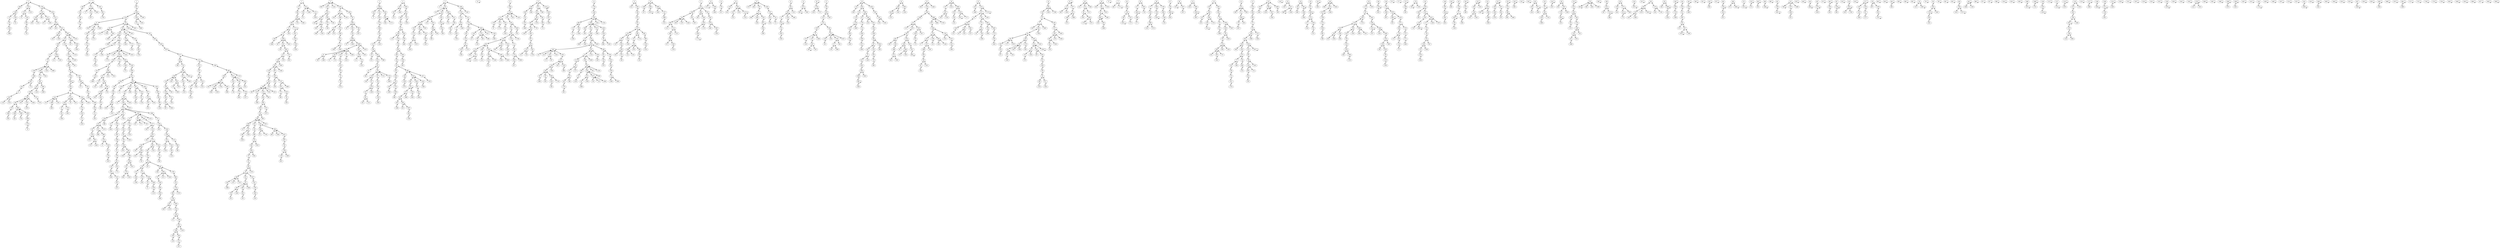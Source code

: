 digraph {
0 -> 889, 1229, 1736
1 -> 1, 480, 793, 1361
2 -> 607
3 -> 273, 422
4 -> 965, 1052, 1130, 1591
5 -> 1998
6 -> 483, 1628
7 -> 1012, 1242, 1244, 1491
8 -> 524
9 -> 13, 281, 1498
10 -> 10
11 -> 1956
12 -> 598, 621, 1210
13 -> 9
14 -> 1728
15 -> 912, 1461
16 -> 1489, 1680, 1994
17 -> 854
18 -> 1157, 1299
19 -> 759
20 -> 1352, 1831
21 -> 1425
22 -> 470, 685, 857, 1526
23 -> 405
24 -> 43, 536, 1849
25 -> 1674
26 -> 26, 1738
27 -> 558
28 -> 1863
29 -> 154, 649, 1818
30 -> 721, 1366
31 -> 725
32 -> 413, 880, 903
33 -> 414, 442, 1403
34 -> 489, 1308
35 -> 385, 1254, 1464
36 -> 167, 1013, 1860
37 -> 535
38 -> 605, 1297
39 -> 680, 1408, 1982
40 -> 169, 615, 952, 1547
41 -> 644, 991, 1319, 1509
42 -> 453, 1315
43 -> 24, 200, 805
44 -> 919, 1083
45 -> 500
46 -> 1532, 1550
47 -> 910, 1837
48 -> 1849
49 -> 542, 1945
50 -> 57, 660
51 -> 354, 934
52 -> 1212
53 -> 569
54 -> 706
55 -> 55, 114, 1077
56 -> 1453
57 -> 50, 1438
58 -> 616, 738
59 -> 1242
60 -> 312, 523, 648
61 -> 748, 1780, 1965
62 -> 1533, 1909
63 -> 562, 661, 1016
64 -> 280, 300, 677
65 -> 661, 698, 1881
66 -> 283, 440
67 -> 382, 421
68 -> 986, 1592, 1824
69 -> 541, 1363
70 -> 266, 1855
71 -> 371, 433, 1055, 1682
72 -> 793
73 -> 73
74 -> 1139
75 -> 770, 1190, 1409, 1433, 1886
76 -> 1135
77 -> 492, 1771
78 -> 575, 1107, 1596, 1670
79 -> 1374
80 -> 1168, 1519
81 -> 1258
82 -> 919, 1519, 1768
83 -> 1463
84 -> 684
85 -> 517, 1655
86 -> 1226
87 -> 1700
88 -> 523, 1292, 1939
89 -> 177, 1695, 1706
90 -> 400, 1683
91 -> 194
92 -> 106, 1546
93 -> 104
94 -> 501, 1686
95 -> 285, 1985
96 -> 402, 770
97 -> 196
98 -> 318, 1827
99 -> 220, 1272, 1766, 1802
100 -> 1105
101 -> 380, 957
102 -> 1305, 1483
103 -> 262, 481, 621
104 -> 93, 708, 1731
105 -> 282
106 -> 92, 901
107 -> 553, 742, 1833
108 -> 480, 1140
109 -> 1247
110 -> 1549
111 -> 1283
112 -> 1503, 1963
113 -> 819, 1601
114 -> 55, 593, 1020
115 -> 324
116 -> 378
117 -> 1534
118 -> 1740, 1836
119 -> 1223, 1283
120 -> 435, 1063
121 -> 404, 939
122 -> 294, 360, 1809
123 -> 1166
124 -> 1988
125 -> 163
126 -> 126
127 -> 255, 754
128 -> 634, 969
129 -> 563, 1732, 1926
130 -> 1196
131 -> 1019, 1429
132 -> 1287, 1417
133 -> 1453
134 -> 184, 786
135 -> 647
136 -> 260, 306
137 -> 1342
138 -> 292
139 -> 1265
140 -> 613
141 -> 1001, 1217
142 -> 142, 1901
143 -> 758, 822, 1533
144 -> 866, 930, 1197, 1443, 1665
145 -> 1672
146 -> 1937
147 -> 1409, 1697
148 -> 608, 954, 1624
149 -> 527, 652, 1938
150 -> 709
151 -> 447, 1305, 1314
152 -> 1741
153 -> 901, 1997
154 -> 29, 929
155 -> 1178, 1976
156 -> 560
157 -> 522
158 -> 541
159 -> 1212, 1878
160 -> 1078
161 -> 1128, 1913
162 -> 588, 734
163 -> 125, 1073, 1952
164 -> 1156
165 -> 1781
166 -> 1692
167 -> 36, 1637
168 -> 1043, 1085
169 -> 40, 334, 1257, 1313
170 -> 170
171 -> 171
172 -> 1391
173 -> 925
174 -> 1733
175 -> 175, 1466
176 -> 726, 1182
177 -> 89, 1100
178 -> 611, 1141
179 -> 1036, 1307
180 -> 1556
181 -> 1930
182 -> 775, 1284
183 -> 1907
184 -> 134, 1981
185 -> 255, 1278
186 -> 1891
187 -> 531, 1318
188 -> 790, 1623
189 -> 379, 1749, 1865
190 -> 1103, 1676
191 -> 534
192 -> 477
193 -> 193, 860
194 -> 91, 710, 1780
195 -> 290, 1383, 1510
196 -> 97, 1664
197 -> 1416
198 -> 287, 1760
199 -> 366
200 -> 43
201 -> 813, 1882
202 -> 246, 1175
203 -> 203, 1007
204 -> 204, 923
205 -> 924
206 -> 1162, 1818
207 -> 365, 487, 923
208 -> 1281, 1290
209 -> 1280
210 -> 210, 288, 1333
211 -> 211, 417, 754
212 -> 1698
213 -> 1626
214 -> 1256
215 -> 215, 1385, 1671
216 -> 811, 1025
217 -> 554, 1715
218 -> 1483
219 -> 1741
220 -> 99, 530, 1081, 1319, 1801
221 -> 804, 1144
222 -> 1288, 1702
223 -> 223, 1231
224 -> 649, 1179
225 -> 1271, 1776
226 -> 226, 1991
227 -> 496, 857, 1004, 1821
228 -> 371, 500
229 -> 1162
230 -> 693, 1081
231 -> 506, 973
232 -> 859, 969, 1922
233 -> 233
234 -> 875, 1006
235 -> 1035, 1998
236 -> 236
237 -> 289, 569, 1440
238 -> 1249, 1923
239 -> 1564, 1775, 1944
240 -> 1888
241 -> 951, 1874
242 -> 825
243 -> 384, 983, 1838
244 -> 715, 1501
245 -> 592, 671
246 -> 202, 391, 632, 656
247 -> 663
248 -> 253, 752
249 -> 1073, 1558
250 -> 290
251 -> 792, 1389
252 -> 797
253 -> 248, 771
254 -> 254, 1047
255 -> 127, 185, 369
256 -> 623
257 -> 1636, 1740
258 -> 317
259 -> 1775
260 -> 136, 561, 1290
261 -> 359, 1657
262 -> 103, 697, 1074
263 -> 1205
264 -> 1779, 1782
265 -> 1407
266 -> 70, 1215, 1306
267 -> 333, 790
268 -> 603
269 -> 269, 1497
270 -> 270, 1613
271 -> 1416, 1562, 1923
272 -> 579, 894
273 -> 3, 993
274 -> 333
275 -> 1188
276 -> 535, 645, 1166, 1269
277 -> 1369
278 -> 744, 1717
279 -> 349, 695, 985, 1096
280 -> 64, 1516
281 -> 9, 427, 768, 1468
282 -> 105, 867
283 -> 66, 1235, 1525, 1748
284 -> 530
285 -> 95, 800, 1191
286 -> 339, 611, 1581
287 -> 198, 1285, 1501
288 -> 210, 1059
289 -> 237, 1928
290 -> 195, 250, 1934
291 -> 337, 1902
292 -> 138, 1805, 1849
293 -> 906
294 -> 122, 1582
295 -> 602
296 -> 778
297 -> 471, 483
298 -> 298
299 -> 402, 729
300 -> 64, 1002
301 -> 856
302 -> 1084, 1538, 1739
303 -> 892, 1774
304 -> 1029, 1350
305 -> 521, 1628, 1902
306 -> 136, 469, 653, 835
307 -> 981
308 -> 1997
309 -> 1612
310 -> 1338, 1571
311 -> 1388
312 -> 60
313 -> 1557
314 -> 886, 1704
315 -> 672, 779
316 -> 1062, 1906
317 -> 258, 1290
318 -> 98, 318
319 -> 1974
320 -> 839
321 -> 395, 615, 909, 1046
322 -> 1077, 1390, 1989
323 -> 323, 773, 1571
324 -> 115, 493, 511, 650
325 -> 325
326 -> 1944, 1972
327 -> 1489
328 -> 412, 468
329 -> 1637
330 -> 556, 1176
331 -> 656
332 -> 564, 1688
333 -> 267, 274, 421, 1205, 1743
334 -> 169, 1896
335 -> 1176
336 -> 638, 1408, 1633
337 -> 291, 844, 1549
338 -> 515
339 -> 286
340 -> 340, 1959
341 -> 943
342 -> 417, 638, 1116, 1536
343 -> 1030
344 -> 584, 1751
345 -> 345, 1810
346 -> 346
347 -> 587
348 -> 515, 1187
349 -> 279, 349
350 -> 1749
351 -> 1030, 1097
352 -> 352
353 -> 353, 683
354 -> 51, 354, 735
355 -> 1362
356 -> 1593
357 -> 357
358 -> 441, 501, 899, 1672
359 -> 261
360 -> 122, 360, 1234, 1927
361 -> 736
362 -> 1169
363 -> 780
364 -> 444, 905, 1049, 1911
365 -> 207
366 -> 199, 1469
367 -> 1612
368 -> 675, 1800
369 -> 255
370 -> 370, 873, 962, 1238
371 -> 71, 228, 456
372 -> 1912
373 -> 1318
374 -> 1018, 1246
375 -> 898, 1303
376 -> 376, 573
377 -> 1080
378 -> 116, 1140
379 -> 189, 1984
380 -> 101
381 -> 472, 827, 1097
382 -> 67
383 -> 383, 582
384 -> 243, 432, 444, 569, 634
385 -> 35
386 -> 1496
387 -> 637, 737, 756, 1293
388 -> 1562
389 -> 633
390 -> 488
391 -> 246, 853, 1422
392 -> 1253, 1331
393 -> 921, 1567, 1777, 1970
394 -> 809
395 -> 321, 798, 1040
396 -> 746, 1332
397 -> 400, 953
398 -> 1958
399 -> 399
400 -> 90, 397, 808, 1485
401 -> 1395
402 -> 96, 299, 1388
403 -> 716
404 -> 121
405 -> 23, 934, 1221
406 -> 1007
407 -> 1391
408 -> 497, 1090, 1644
409 -> 1479
410 -> 793, 1977
411 -> 1026
412 -> 328, 581, 806
413 -> 32, 1354
414 -> 33, 1920
415 -> 799, 1207, 1880
416 -> 1862
417 -> 211, 342, 589, 1858
418 -> 556, 1437, 1490
419 -> 1393
420 -> 420
421 -> 67, 333, 1813
422 -> 3, 706, 1598, 1721
423 -> 1834
424 -> 854, 1442
425 -> 855, 1080
426 -> 1408, 1469
427 -> 281
428 -> 832, 1998
429 -> 553, 657, 834
430 -> 1466
431 -> 1357
432 -> 384
433 -> 71
434 -> 434, 489, 1137
435 -> 120
436 -> 972, 1461
437 -> 550
438 -> 486, 844
439 -> 978
440 -> 66, 705, 1850
441 -> 358, 589, 783, 804, 1129
442 -> 33, 497
443 -> 1806
444 -> 364, 384, 1698
445 -> 1208, 1294, 1452
446 -> 1143, 1452
447 -> 151, 1072
448 -> 448
449 -> 997, 1829
450 -> 1277
451 -> 1531, 1866
452 -> 1175, 1622, 1975
453 -> 42, 1486
454 -> 689
455 -> 1497
456 -> 371, 1577
457 -> 702
458 -> 461, 921, 1279
459 -> 1004
460 -> 485, 505, 1211, 1451
461 -> 458, 541, 916, 1844
462 -> 1281
463 -> 856, 1481
464 -> 602, 1476, 1553
465 -> 543, 1566
466 -> 847, 1593
467 -> 1270
468 -> 328, 829
469 -> 306, 667, 720, 1931
470 -> 22
471 -> 297
472 -> 381
473 -> 473
474 -> 599, 1146
475 -> 1570, 1894
476 -> 1145
477 -> 192, 1193, 1690
478 -> 1469, 1840
479 -> 1684
480 -> 1, 108
481 -> 103, 963
482 -> 1778
483 -> 6, 297, 1662
484 -> 1435
485 -> 460
486 -> 438
487 -> 207, 998, 1185
488 -> 390, 1231, 1668
489 -> 34, 434, 1341
490 -> 990, 1203
491 -> 936
492 -> 77
493 -> 324
494 -> 1984
495 -> 495, 1954
496 -> 227
497 -> 408, 442, 1551
498 -> 1704, 1788
499 -> 836
500 -> 45, 228, 1358, 1798
501 -> 94, 358, 1559
502 -> 951
503 -> 1036
504 -> 1303
505 -> 460
506 -> 231, 606, 1473
507 -> 1109
508 -> 1724
509 -> 1644
510 -> 848
511 -> 324, 1036
512 -> 523
513 -> 809, 1294
514 -> 785
515 -> 338, 348, 1027, 1193, 1226
516 -> 1988
517 -> 85, 1482
518 -> 518
519 -> 1625
520 -> 520
521 -> 305, 1033
522 -> 157, 1355, 1476, 1588
523 -> 60, 88, 512
524 -> 8, 1998
525 -> 990, 1275
526 -> 1310, 1552
527 -> 149, 979, 1805
528 -> 698
529 -> 631, 970
530 -> 220, 284, 1533, 1944
531 -> 187, 551, 1168, 1574
532 -> 1484
533 -> 892
534 -> 191, 879
535 -> 37, 276, 1527
536 -> 24, 1094
537 -> 747, 952
538 -> 1620, 1735
539 -> 858, 1467
540 -> 1263, 1572
541 -> 69, 158, 461
542 -> 49, 1384
543 -> 465, 639, 873
544 -> 1338
545 -> 1967
546 -> 806, 1239
547 -> 792, 1039, 1078
548 -> 548, 1891, 1941
549 -> 861
550 -> 437, 1209, 1967
551 -> 531, 888, 896
552 -> 798
553 -> 107, 429, 1330, 1951
554 -> 217
555 -> 744, 947, 1246
556 -> 330, 418, 1070, 1925
557 -> 1826, 1854
558 -> 27, 1629
559 -> 1042, 1150
560 -> 156, 1472, 1834
561 -> 260
562 -> 63
563 -> 129, 1309
564 -> 332
565 -> 1770, 1842
566 -> 621
567 -> 1160, 1178, 1642
568 -> 895
569 -> 53, 237, 384
570 -> 641
571 -> 571, 1261, 1924
572 -> 882
573 -> 376
574 -> 982
575 -> 78, 1255
576 -> 887, 1539
577 -> 603, 1122, 1679
578 -> 742
579 -> 272, 1444, 1747
580 -> 797, 1554, 1718
581 -> 412, 1926
582 -> 383
583 -> 1611
584 -> 344, 1620
585 -> 1692
586 -> 1383
587 -> 347, 1351
588 -> 162, 1220
589 -> 417, 441
590 -> 1919
591 -> 884, 992
592 -> 245, 814
593 -> 114
594 -> 1843
595 -> 1809
596 -> 837
597 -> 1563, 1575
598 -> 12, 605, 984
599 -> 474, 1218
600 -> 732, 1237, 1714
601 -> 1913
602 -> 295, 464, 1061
603 -> 268, 577, 720
604 -> 604
605 -> 38, 598
606 -> 506, 686, 1813
607 -> 2, 1948
608 -> 148
609 -> 1571
610 -> 772, 901
611 -> 178, 286, 880
612 -> 1814
613 -> 140, 883, 1198, 1764, 1942
614 -> 1352
615 -> 40, 321
616 -> 58, 1413
617 -> 624, 1008, 1591, 1791
618 -> 1625
619 -> 871, 1567
620 -> 1954
621 -> 12, 103, 566
622 -> 1895
623 -> 256, 1767
624 -> 617
625 -> 663
626 -> 626
627 -> 1650
628 -> 884
629 -> 1104, 1421
630 -> 630, 864
631 -> 529, 646
632 -> 246
633 -> 389, 1847
634 -> 128, 384
635 -> 1553, 1817
636 -> 636
637 -> 387
638 -> 336, 342, 646, 1453
639 -> 543, 815, 1087
640 -> 1422, 1597
641 -> 570, 805, 993, 1961
642 -> 1371
643 -> 959, 1044, 1444
644 -> 41
645 -> 276, 1022, 1184
646 -> 631, 638, 1790
647 -> 135, 1286
648 -> 60
649 -> 29, 224, 1636
650 -> 324
651 -> 863, 1321
652 -> 149, 687, 1128, 1346
653 -> 306
654 -> 1409
655 -> 1142, 1733
656 -> 246, 331, 768, 1815
657 -> 429
658 -> 1511, 1569
659 -> 1744
660 -> 50, 796, 1524
661 -> 63, 65, 810
662 -> 995, 1661
663 -> 247, 625, 1001
664 -> 664
665 -> 1305
666 -> 666, 1817
667 -> 469, 1003, 1550
668 -> 1540, 1958
669 -> 831, 883, 1349, 1719
670 -> 1531
671 -> 245, 671, 1693
672 -> 315, 1088
673 -> 942, 1381, 1660
674 -> 880
675 -> 368
676 -> 1269, 1699
677 -> 64, 1654
678 -> 784
679 -> 1760
680 -> 39
681 -> 681
682 -> 728, 749, 1995
683 -> 353
684 -> 84, 1150
685 -> 22
686 -> 606
687 -> 652, 1687
688 -> 1878
689 -> 454, 689
690 -> 924, 1183
691 -> 1410, 1413
692 -> 1702
693 -> 230, 1658
694 -> 820, 1282, 1873
695 -> 279
696 -> 1168
697 -> 262, 766, 776
698 -> 65, 528, 698, 940
699 -> 1778
700 -> 743, 1459, 1825
701 -> 1475
702 -> 457, 792, 861, 1467
703 -> 1581
704 -> 1969
705 -> 440, 1145
706 -> 54, 422
707 -> 1015, 1780
708 -> 104, 1266
709 -> 150, 1778
710 -> 194
711 -> 751
712 -> 963
713 -> 1525, 1762
714 -> 1713
715 -> 244, 1293, 1421
716 -> 403, 1572
717 -> 1142
718 -> 1204
719 -> 1672
720 -> 469, 603
721 -> 30, 1268, 1400
722 -> 1183
723 -> 1012
724 -> 1029, 1289, 1368
725 -> 31, 1039
726 -> 176, 726
727 -> 856
728 -> 682, 1000
729 -> 299, 1216, 1967
730 -> 850, 900
731 -> 1540, 1884
732 -> 600, 784
733 -> 1655
734 -> 162
735 -> 354, 1955
736 -> 361, 1084, 1822
737 -> 387
738 -> 58, 1573
739 -> 1119, 1216, 1822
740 -> 829, 1219
741 -> 1164
742 -> 107, 578
743 -> 700, 1744
744 -> 278, 555
745 -> 835, 1903
746 -> 396
747 -> 537, 1843
748 -> 61
749 -> 682, 1217, 1731
750 -> 874, 1110, 1724
751 -> 711, 1767
752 -> 248, 1011
753 -> 1327, 1885
754 -> 127, 211, 1117
755 -> 755
756 -> 387
757 -> 1098, 1169
758 -> 143, 1689
759 -> 19, 1517
760 -> 831, 1915
761 -> 761, 1195
762 -> 1634
763 -> 763
764 -> 848, 1375
765 -> 765, 1136
766 -> 697, 1295, 1887
767 -> 1906
768 -> 281, 656, 1031
769 -> 1457, 1863
770 -> 75, 96
771 -> 253, 846, 1375
772 -> 610
773 -> 323
774 -> 1067
775 -> 182, 1494
776 -> 697
777 -> 1136
778 -> 296, 1057
779 -> 315, 1631, 1796
780 -> 363, 780, 1814
781 -> 928, 1423
782 -> 1850
783 -> 441
784 -> 678, 732, 999, 1988
785 -> 514, 1248
786 -> 134, 786, 1009
787 -> 1348, 1863
788 -> 891, 1183, 1455
789 -> 1310, 1420, 1510
790 -> 188, 267
791 -> 1276
792 -> 251, 547, 702
793 -> 1, 72, 410, 1092
794 -> 880
795 -> 1799, 1807
796 -> 660, 1548
797 -> 252, 580, 797
798 -> 395, 552
799 -> 415, 799
800 -> 285, 1889
801 -> 801
802 -> 802
803 -> 1188, 1326, 1935
804 -> 221, 441
805 -> 43, 641, 1772
806 -> 412, 546, 918, 1617
807 -> 876, 1887
808 -> 400, 1435, 1716
809 -> 394, 513
810 -> 661
811 -> 216, 1259
812 -> 1883
813 -> 201, 1692
814 -> 592
815 -> 639
816 -> 1041, 1734
817 -> 1134, 1432
818 -> 1575
819 -> 113, 1063
820 -> 694
821 -> 1242
822 -> 143, 892
823 -> 1393, 1492
824 -> 946
825 -> 242, 999
826 -> 1594
827 -> 381, 1079, 1580
828 -> 1941
829 -> 468, 740, 1905
830 -> 977, 1260, 1861
831 -> 669, 760, 946, 1332
832 -> 428, 832, 944, 1172
833 -> 837, 1008, 1470
834 -> 429, 915
835 -> 306, 745, 976
836 -> 499, 967
837 -> 596, 833, 974
838 -> 1335
839 -> 320, 839, 1703
840 -> 1053, 1398, 1760
841 -> 1193
842 -> 842, 1066, 1108
843 -> 1414, 1697, 1894
844 -> 337, 438
845 -> 1506
846 -> 771
847 -> 466, 907, 1432
848 -> 510, 764
849 -> 1063, 1195, 1701
850 -> 730, 1551
851 -> 1112, 1331, 1479
852 -> 1652
853 -> 391
854 -> 17, 424, 906, 1665
855 -> 425, 1082
856 -> 301, 463, 727, 1744
857 -> 22, 227
858 -> 539, 1252, 1472
859 -> 232, 1843
860 -> 193
861 -> 549, 702, 1709, 1884
862 -> 1149
863 -> 651, 955
864 -> 630
865 -> 1138
866 -> 144, 1111, 1114
867 -> 282, 1487, 1835
868 -> 1699
869 -> 869
870 -> 1487
871 -> 619
872 -> 872
873 -> 370, 543, 1968
874 -> 750, 874
875 -> 234, 1202, 1473
876 -> 807, 933, 1741
877 -> 1205, 1874
878 -> 1831
879 -> 534, 1860
880 -> 32, 611, 674, 794
881 -> 1361, 1750
882 -> 572, 1495
883 -> 613, 669
884 -> 591, 628, 1815
885 -> 996, 1237
886 -> 314, 1709
887 -> 576
888 -> 551
889 -> 0, 1494
890 -> 1100, 1966
891 -> 788, 1312
892 -> 303, 533, 822, 1334, 1812, 1935
893 -> 1723
894 -> 272, 1992
895 -> 568, 1038
896 -> 551, 1425
897 -> 1783
898 -> 375
899 -> 358
900 -> 730
901 -> 106, 153, 610
902 -> 1203
903 -> 32, 1935
904 -> 1109
905 -> 364
906 -> 293, 854, 1565
907 -> 847, 1139, 1180, 1431, 1563, 1878
908 -> 1908
909 -> 321, 943
910 -> 47, 1067
911 -> 1468, 1495
912 -> 15
913 -> 1692
914 -> 922, 1445
915 -> 834, 1002
916 -> 461
917 -> 1177, 1924
918 -> 806, 962, 1058, 1419
919 -> 44, 82, 1933
920 -> 1147, 1539
921 -> 393, 458, 1055, 1951
922 -> 914, 1271
923 -> 204, 207, 1201
924 -> 205, 690
925 -> 173, 1816
926 -> 1279
927 -> 927
928 -> 781
929 -> 154
930 -> 144
931 -> 972, 1237
932 -> 1317
933 -> 876, 1756
934 -> 51, 405, 1105, 1960
935 -> 935, 1674
936 -> 491, 1201, 1247
937 -> 956, 1576, 1788
938 -> 1377, 1733
939 -> 121, 1638
940 -> 698, 1808
941 -> 1665, 1957
942 -> 673
943 -> 341, 909
944 -> 832
945 -> 1087, 1340
946 -> 824, 831
947 -> 555
948 -> 959
949 -> 1068
950 -> 1664
951 -> 241, 502, 1151
952 -> 40, 537, 1376
953 -> 397
954 -> 148, 1075, 1364
955 -> 863, 1235, 1618, 1724
956 -> 937
957 -> 101, 1323
958 -> 1794, 1972
959 -> 643, 948, 1023
960 -> 960, 1417
961 -> 1278
962 -> 370, 918
963 -> 481, 712
964 -> 1198
965 -> 4
966 -> 966
967 -> 836, 967, 1821
968 -> 1513
969 -> 128, 232
970 -> 529
971 -> 1471
972 -> 436, 931
973 -> 231
974 -> 837
975 -> 1390
976 -> 835
977 -> 830
978 -> 439, 1687
979 -> 527
980 -> 980, 1609, 1940
981 -> 307, 1671
982 -> 574, 1318, 1643
983 -> 243
984 -> 598
985 -> 279
986 -> 68
987 -> 1060
988 -> 1942
989 -> 1478
990 -> 490, 525, 1838
991 -> 41, 1263, 1302
992 -> 591
993 -> 273, 641
994 -> 1026, 1240, 1618
995 -> 662, 1545
996 -> 885, 1528
997 -> 449, 1058
998 -> 487
999 -> 784, 825
1000 -> 728
1001 -> 141, 663, 1626, 1681
1002 -> 300, 915
1003 -> 667
1004 -> 227, 459
1005 -> 1780
1006 -> 234, 1578
1007 -> 203, 406
1008 -> 617, 833
1009 -> 786, 1064
1010 -> 1010, 1031, 1919
1011 -> 752, 1754
1012 -> 7, 723, 1068, 1181
1013 -> 36
1014 -> 1594
1015 -> 707
1016 -> 63
1017 -> 1511
1018 -> 374, 1034
1019 -> 131, 1155
1020 -> 114
1021 -> 1288
1022 -> 645
1023 -> 959, 1375
1024 -> 1024
1025 -> 216
1026 -> 411, 994
1027 -> 515
1028 -> 1417
1029 -> 304, 724
1030 -> 343, 351
1031 -> 768, 1010
1032 -> 1032
1033 -> 521
1034 -> 1018
1035 -> 235, 1578
1036 -> 179, 503, 511, 1036
1037 -> 1037, 1044
1038 -> 895, 1125
1039 -> 547, 725, 1599
1040 -> 395
1041 -> 816
1042 -> 559, 1042
1043 -> 168, 1873
1044 -> 643, 1037, 1312
1045 -> 1232
1046 -> 321
1047 -> 254
1048 -> 1747
1049 -> 364
1050 -> 1050, 1947, 1963
1051 -> 1156
1052 -> 4, 1201
1053 -> 840
1054 -> 1133, 1342, 1537, 1708, 1778
1055 -> 71, 921, 1786
1056 -> 1672
1057 -> 778, 1423, 1787
1058 -> 918, 997
1059 -> 288, 1337, 1401
1060 -> 987, 1781
1061 -> 602, 1660
1062 -> 316, 1863
1063 -> 120, 819, 849
1064 -> 1009
1065 -> 1065
1066 -> 842
1067 -> 774, 910, 1089
1068 -> 949, 1012
1069 -> 1900
1070 -> 556
1071 -> 1884
1072 -> 447, 1122
1073 -> 163, 249, 1073, 1237
1074 -> 262
1075 -> 954, 1075, 1789
1076 -> 1076, 1680
1077 -> 55, 322
1078 -> 160, 547
1079 -> 827, 1079
1080 -> 377, 425, 1739
1081 -> 220, 230
1082 -> 855, 1638
1083 -> 44
1084 -> 302, 736
1085 -> 168, 1431
1086 -> 1973
1087 -> 639, 945
1088 -> 672
1089 -> 1067, 1190
1090 -> 408, 1492
1091 -> 1674
1092 -> 793
1093 -> 1802
1094 -> 536
1095 -> 1095, 1204
1096 -> 279
1097 -> 351, 381
1098 -> 757, 1519
1099 -> 1099, 1752
1100 -> 177, 890
1101 -> 1145
1102 -> 1280
1103 -> 190, 1200
1104 -> 629
1105 -> 100, 934
1106 -> 1426
1107 -> 78, 1497
1108 -> 842
1109 -> 507, 904, 1109
1110 -> 750
1111 -> 866
1112 -> 851
1113 -> 1113
1114 -> 866, 1131, 1861
1115 -> 1187, 1629
1116 -> 342
1117 -> 754
1118 -> 1637
1119 -> 739
1120 -> 1837
1121 -> 1133, 1758
1122 -> 577, 1072, 1349
1123 -> 1359
1124 -> 1174
1125 -> 1038, 1789
1126 -> 1260
1127 -> 1213
1128 -> 161, 652
1129 -> 441
1130 -> 4
1131 -> 1114
1132 -> 1132, 1979
1133 -> 1054, 1121, 1253
1134 -> 817
1135 -> 76, 1606
1136 -> 765, 777, 1860
1137 -> 434
1138 -> 865, 1280, 1471, 1736
1139 -> 74, 907
1140 -> 108, 378
1141 -> 178
1142 -> 655, 717
1143 -> 446
1144 -> 221
1145 -> 476, 705, 1101, 1271, 1956
1146 -> 474, 1179, 1936
1147 -> 920, 1147
1148 -> 1148, 1795
1149 -> 862, 1799
1150 -> 559, 684, 1797
1151 -> 951
1152 -> 1229
1153 -> 1515, 1530
1154 -> 1154
1155 -> 1019, 1300
1156 -> 164, 1051, 1156
1157 -> 18, 1157
1158 -> 1208
1159 -> 1651
1160 -> 567, 1510, 1710
1161 -> 1161, 1427, 1590
1162 -> 206, 229, 1561
1163 -> 1388
1164 -> 741, 1494
1165 -> 1217
1166 -> 123, 276
1167 -> 1262, 1547
1168 -> 80, 531, 696
1169 -> 362, 757, 1504
1170 -> 1854
1171 -> 1171, 1898
1172 -> 832
1173 -> 1173, 1315
1174 -> 1124, 1174, 1831
1175 -> 202, 452
1176 -> 330, 335, 1761
1177 -> 917
1178 -> 155, 567
1179 -> 224, 1146
1180 -> 907, 1661
1181 -> 1012
1182 -> 176
1183 -> 690, 722, 788
1184 -> 645
1185 -> 487
1186 -> 1659
1187 -> 348, 1115, 1670
1188 -> 275, 803
1189 -> 1689
1190 -> 75, 1089
1191 -> 285
1192 -> 1744
1193 -> 477, 515, 841
1194 -> 1308
1195 -> 761, 849
1196 -> 130, 1993
1197 -> 144
1198 -> 613, 964, 1329
1199 -> 1389
1200 -> 1103
1201 -> 923, 936, 1052
1202 -> 875
1203 -> 490, 902, 1692
1204 -> 718, 1095, 1245
1205 -> 263, 333, 877
1206 -> 1311
1207 -> 415, 1883
1208 -> 445, 1158
1209 -> 550, 1640
1210 -> 12, 1210, 1428
1211 -> 460, 1529
1212 -> 52, 159, 1493, 1819
1213 -> 1127, 1213
1214 -> 1214, 1436
1215 -> 266, 1758
1216 -> 729, 739
1217 -> 141, 749, 1165, 1315
1218 -> 599, 1595
1219 -> 740, 1549
1220 -> 588, 1374
1221 -> 405
1222 -> 1966
1223 -> 119
1224 -> 1528
1225 -> 1314
1226 -> 86, 515
1227 -> 1681
1228 -> 1228
1229 -> 0, 1152, 1374
1230 -> 1453
1231 -> 223, 488
1232 -> 1045, 1261
1233 -> 1759
1234 -> 360
1235 -> 283, 955, 1241, 1783
1236 -> 1356
1237 -> 600, 885, 931, 1073
1238 -> 370, 1602
1239 -> 546, 1373
1240 -> 994
1241 -> 1235, 1392
1242 -> 7, 59, 821, 1945
1243 -> 1296
1244 -> 7, 1300, 1434
1245 -> 1204, 1347
1246 -> 374, 555, 1508
1247 -> 109, 936
1248 -> 785, 1715
1249 -> 238
1250 -> 1600, 1623
1251 -> 1251
1252 -> 858
1253 -> 392, 1133
1254 -> 35, 1394
1255 -> 575
1256 -> 214, 1607, 1685
1257 -> 169
1258 -> 81, 1264, 1320
1259 -> 811, 1425
1260 -> 830, 1126
1261 -> 571, 1232
1262 -> 1167, 1862
1263 -> 540, 991
1264 -> 1258, 1651
1265 -> 139, 1569
1266 -> 708
1267 -> 1267
1268 -> 721
1269 -> 276, 676, 1759
1270 -> 467, 1270, 1916
1271 -> 225, 922, 1145, 1700
1272 -> 99
1273 -> 1302
1274 -> 1966
1275 -> 525
1276 -> 791, 1834
1277 -> 450, 1474, 1645
1278 -> 185, 961
1279 -> 458, 926
1280 -> 209, 1102, 1138
1281 -> 208, 462, 1943
1282 -> 694, 1522
1283 -> 111, 119, 1407
1284 -> 182, 1996
1285 -> 287
1286 -> 647, 1286, 1715
1287 -> 132
1288 -> 222, 1021, 1398
1289 -> 724
1290 -> 208, 260, 317
1291 -> 1498
1292 -> 88
1293 -> 387, 715, 1322, 1519, 1645
1294 -> 445, 513, 1504
1295 -> 766
1296 -> 1243, 1379, 1964
1297 -> 38, 1669
1298 -> 1906
1299 -> 18, 1804
1300 -> 1155, 1244
1301 -> 1371, 1453
1302 -> 991, 1273
1303 -> 375, 504, 1948
1304 -> 1667, 1933
1305 -> 102, 151, 665
1306 -> 266
1307 -> 179
1308 -> 34, 1194
1309 -> 563
1310 -> 526, 789
1311 -> 1206, 1311, 1769
1312 -> 891, 1044
1313 -> 169
1314 -> 151, 1225
1315 -> 42, 1173, 1217
1316 -> 1316
1317 -> 932, 1805
1318 -> 187, 373, 982
1319 -> 41, 220, 1948
1320 -> 1258, 1859
1321 -> 651
1322 -> 1293
1323 -> 957, 1472
1324 -> 1324
1325 -> 1325
1326 -> 803, 1846
1327 -> 753
1328 -> 1879
1329 -> 1198
1330 -> 553, 1330
1331 -> 392, 851
1332 -> 396, 831
1333 -> 210
1334 -> 892
1335 -> 838, 1552, 1568
1336 -> 1336
1337 -> 1059
1338 -> 310, 544
1339 -> 1897
1340 -> 945
1341 -> 489
1342 -> 137, 1054
1343 -> 1343
1344 -> 1946
1345 -> 1345
1346 -> 652
1347 -> 1245, 1914, 1930
1348 -> 787, 1591
1349 -> 669, 1122
1350 -> 304, 1790
1351 -> 587, 1997
1352 -> 20, 614
1353 -> 1738
1354 -> 413, 1608
1355 -> 522, 1816, 1917
1356 -> 1236, 1450
1357 -> 431, 1575
1358 -> 500
1359 -> 1123, 1599
1360 -> 1370, 1385
1361 -> 1, 881
1362 -> 355, 1611, 1952
1363 -> 69
1364 -> 954
1365 -> 1948
1366 -> 30, 1470
1367 -> 1527
1368 -> 724
1369 -> 277, 1482
1370 -> 1360
1371 -> 642, 1301, 1478, 1485
1372 -> 1372, 1594
1373 -> 1239
1374 -> 79, 1220, 1229
1375 -> 764, 771, 1023
1376 -> 952
1377 -> 938, 1520, 1730
1378 -> 1378, 1411, 1823
1379 -> 1296, 1832
1380 -> 1380
1381 -> 673
1382 -> 1382
1383 -> 195, 586
1384 -> 542
1385 -> 215, 1360
1386 -> 1386
1387 -> 1536
1388 -> 311, 402, 1163
1389 -> 251, 1199
1390 -> 322, 975
1391 -> 172, 407, 1453
1392 -> 1241, 1587
1393 -> 419, 823, 1636
1394 -> 1254, 1588, 1699
1395 -> 401, 1621
1396 -> 1396, 1870
1397 -> 1629
1398 -> 840, 1288
1399 -> 1399, 1932
1400 -> 721
1401 -> 1059
1402 -> 1402
1403 -> 33
1404 -> 1449, 1632, 1832
1405 -> 1634
1406 -> 1726
1407 -> 265, 1283, 1999
1408 -> 39, 336, 426
1409 -> 75, 147, 654
1410 -> 691, 1780
1411 -> 1378
1412 -> 1447, 1759
1413 -> 616, 691
1414 -> 843
1415 -> 1415
1416 -> 197, 271
1417 -> 132, 960, 1028
1418 -> 1418, 1426
1419 -> 918, 1560
1420 -> 789
1421 -> 629, 715
1422 -> 391, 640
1423 -> 781, 1057
1424 -> 1614
1425 -> 21, 896, 1259
1426 -> 1106, 1418
1427 -> 1161
1428 -> 1210, 1677
1429 -> 131
1430 -> 1822
1431 -> 907, 1085, 1846
1432 -> 817, 847
1433 -> 75
1434 -> 1244
1435 -> 484, 808
1436 -> 1214
1437 -> 418
1438 -> 57
1439 -> 1469, 1824
1440 -> 237
1441 -> 1722
1442 -> 424, 1678
1443 -> 144
1444 -> 579, 643, 1869
1445 -> 914
1446 -> 1524, 1728
1447 -> 1412, 1962
1448 -> 1485
1449 -> 1404
1450 -> 1356, 1647
1451 -> 460, 1907, 1967
1452 -> 445, 446
1453 -> 56, 133, 638, 1230, 1301, 1391
1454 -> 1994
1455 -> 788
1456 -> 1914
1457 -> 769
1458 -> 1458
1459 -> 700, 1796
1460 -> 1799
1461 -> 15, 436
1462 -> 1678
1463 -> 83, 1553, 1684
1464 -> 35
1465 -> 1471
1466 -> 175, 430
1467 -> 539, 702
1468 -> 281, 911, 1475
1469 -> 366, 426, 478, 1439, 1524
1470 -> 833, 1366
1471 -> 971, 1138, 1465
1472 -> 560, 858, 1323, 1937
1473 -> 506, 875
1474 -> 1277, 1937
1475 -> 701, 1468
1476 -> 464, 522
1477 -> 1785
1478 -> 989, 1371
1479 -> 409, 851
1480 -> 1677
1481 -> 463
1482 -> 517, 1369, 1482
1483 -> 102, 218
1484 -> 532, 1531, 1735
1485 -> 400, 1371, 1448
1486 -> 453
1487 -> 867, 870, 1577, 1584
1488 -> 1488
1489 -> 16, 327
1490 -> 418
1491 -> 7, 1589
1492 -> 823, 1090
1493 -> 1212, 1519, 1675
1494 -> 775, 889, 1164
1495 -> 882, 911
1496 -> 386, 1496
1497 -> 269, 455, 1107
1498 -> 9, 1291, 1758
1499 -> 1685, 1893
1500 -> 1657
1501 -> 244, 287
1502 -> 1951
1503 -> 112
1504 -> 1169, 1294
1505 -> 1987
1506 -> 845, 1905
1507 -> 1507
1508 -> 1246
1509 -> 41
1510 -> 195, 789, 1160, 1980
1511 -> 658, 1017
1512 -> 1990
1513 -> 968, 1513, 1612
1514 -> 1514
1515 -> 1153, 1632
1516 -> 280
1517 -> 759
1518 -> 1837
1519 -> 80, 82, 1098, 1293, 1493
1520 -> 1377, 1978
1521 -> 1521
1522 -> 1282
1523 -> 1749, 1876
1524 -> 660, 1446, 1469, 1535, 1729
1525 -> 283, 713
1526 -> 22, 1767
1527 -> 535, 1367, 1889
1528 -> 996, 1224
1529 -> 1211, 1736
1530 -> 1153
1531 -> 451, 670, 1484
1532 -> 46
1533 -> 62, 143, 530
1534 -> 117, 1992
1535 -> 1524
1536 -> 342, 1387
1537 -> 1054
1538 -> 302, 1589
1539 -> 576, 920
1540 -> 668, 731
1541 -> 1639
1542 -> 1542
1543 -> 1702
1544 -> 1927
1545 -> 995
1546 -> 92, 1890
1547 -> 40, 1167
1548 -> 796
1549 -> 110, 337, 1219
1550 -> 46, 667
1551 -> 497, 850
1552 -> 526, 1335
1553 -> 464, 635, 1463
1554 -> 580, 1696
1555 -> 1556, 1648, 1867
1556 -> 180, 1555, 1676
1557 -> 313, 1831
1558 -> 249
1559 -> 501
1560 -> 1419
1561 -> 1162
1562 -> 271, 388
1563 -> 597, 907
1564 -> 239
1565 -> 906, 1854
1566 -> 465
1567 -> 393, 619
1568 -> 1335, 1745
1569 -> 658, 1265, 1651
1570 -> 475
1571 -> 310, 323, 609
1572 -> 540, 716
1573 -> 738
1574 -> 531
1575 -> 597, 818, 1357
1576 -> 937
1577 -> 456, 1487, 1630
1578 -> 1006, 1035
1579 -> 1704
1580 -> 827
1581 -> 286, 703, 1888
1582 -> 294
1583 -> 1907
1584 -> 1487
1585 -> 1955
1586 -> 1586, 1641
1587 -> 1392
1588 -> 522, 1394
1589 -> 1491, 1538, 1589
1590 -> 1161, 1642, 1946
1591 -> 4, 617, 1348
1592 -> 68
1593 -> 356, 466
1594 -> 826, 1014, 1372
1595 -> 1218
1596 -> 78
1597 -> 640
1598 -> 422
1599 -> 1039, 1359
1600 -> 1250
1601 -> 113, 1631
1602 -> 1238
1603 -> 1603
1604 -> 1604
1605 -> 1980
1606 -> 1135, 1828
1607 -> 1256, 1607
1608 -> 1354
1609 -> 980, 1864
1610 -> 1610
1611 -> 583, 1362
1612 -> 309, 367, 1513
1613 -> 270, 1620
1614 -> 1424, 1688
1615 -> 1615
1616 -> 1884
1617 -> 806, 1763
1618 -> 955, 994, 1897
1619 -> 1622
1620 -> 538, 584, 1613
1621 -> 1395, 1621
1622 -> 452, 1619
1623 -> 188, 1250
1624 -> 148
1625 -> 519, 618, 1625, 1765
1626 -> 213, 1001
1627 -> 1929
1628 -> 6, 305
1629 -> 558, 1115, 1397
1630 -> 1577
1631 -> 779, 1601
1632 -> 1404, 1515
1633 -> 336
1634 -> 762, 1405, 1734
1635 -> 1635
1636 -> 257, 649, 1393
1637 -> 167, 329, 1118
1638 -> 939, 1082
1639 -> 1541, 1639
1640 -> 1209
1641 -> 1586
1642 -> 567, 1590
1643 -> 982
1644 -> 408, 509
1645 -> 1277, 1293
1646 -> 1836, 1875
1647 -> 1450, 1772
1648 -> 1555, 1946
1649 -> 1743
1650 -> 627, 1720
1651 -> 1159, 1264, 1569
1652 -> 852, 1930
1653 -> 1653
1654 -> 677
1655 -> 85, 733
1656 -> 1875
1657 -> 261, 1500, 1703
1658 -> 693, 1679
1659 -> 1186, 1659
1660 -> 673, 1061
1661 -> 662, 1180
1662 -> 483
1663 -> 1663, 1904
1664 -> 196, 950, 1664
1665 -> 144, 854, 941
1666 -> 1666
1667 -> 1304, 1890
1668 -> 488
1669 -> 1297
1670 -> 78, 1187
1671 -> 215, 981
1672 -> 145, 358, 719, 1056
1673 -> 1673
1674 -> 25, 935, 1091
1675 -> 1493
1676 -> 190, 1556
1677 -> 1428, 1480
1678 -> 1442, 1462, 1987
1679 -> 577, 1658
1680 -> 16, 1076
1681 -> 1001, 1227
1682 -> 71
1683 -> 90
1684 -> 479, 1463, 1852
1685 -> 1256, 1499
1686 -> 94
1687 -> 687, 978, 1787
1688 -> 332, 1614, 1688
1689 -> 758, 1189, 1779
1690 -> 477
1691 -> 1691, 1986
1692 -> 166, 585, 813, 913, 1203, 1913
1693 -> 671
1694 -> 1711
1695 -> 89, 1795
1696 -> 1554
1697 -> 147, 843, 1900
1698 -> 212, 444, 1793
1699 -> 676, 868, 1394, 1705
1700 -> 87, 1271
1701 -> 849
1702 -> 222, 692, 1543
1703 -> 839, 1657
1704 -> 314, 498, 1579
1705 -> 1699
1706 -> 89, 1993
1707 -> 1990, 1994
1708 -> 1054, 1892
1709 -> 861, 886
1710 -> 1160
1711 -> 1694, 1737
1712 -> 1712
1713 -> 714, 1935
1714 -> 600
1715 -> 217, 1248, 1286
1716 -> 808
1717 -> 278, 1914
1718 -> 580
1719 -> 669
1720 -> 1650, 1762, 1856
1721 -> 422, 1918
1722 -> 1441, 1722
1723 -> 893, 1915
1724 -> 508, 750, 955
1725 -> 1725
1726 -> 1406, 1959
1727 -> 1797
1728 -> 14, 1446
1729 -> 1524
1730 -> 1377, 1737
1731 -> 104, 749
1732 -> 129, 1908
1733 -> 174, 655, 938
1734 -> 816, 1634, 1734
1735 -> 538, 1484
1736 -> 0, 1138, 1529
1737 -> 1711, 1730
1738 -> 26, 1353, 1757
1739 -> 302, 1080
1740 -> 118, 257
1741 -> 152, 219, 876
1742 -> 1841, 1945
1743 -> 333, 1649
1744 -> 659, 743, 856, 1192
1745 -> 1568
1746 -> 1746
1747 -> 579, 1048
1748 -> 283
1749 -> 189, 350, 1523, 1848, 1894
1750 -> 881
1751 -> 344
1752 -> 1099
1753 -> 1753
1754 -> 1011
1755 -> 1755, 1939
1756 -> 933
1757 -> 1738
1758 -> 1121, 1215, 1498
1759 -> 1233, 1269, 1412
1760 -> 198, 679, 840
1761 -> 1176
1762 -> 713, 1720
1763 -> 1617
1764 -> 613
1765 -> 1625
1766 -> 99
1767 -> 623, 751, 1526
1768 -> 82
1769 -> 1311, 1921
1770 -> 565, 1995
1771 -> 77, 1771
1772 -> 805, 1647, 1772
1773 -> 1773, 1826
1774 -> 303
1775 -> 239, 259
1776 -> 225
1777 -> 393
1778 -> 482, 699, 709, 1054
1779 -> 264, 1689
1780 -> 61, 194, 707, 1005, 1410, 1999
1781 -> 165, 1060, 1978
1782 -> 264
1783 -> 897, 1235, 1845
1784 -> 1784
1785 -> 1477, 1915
1786 -> 1055
1787 -> 1057, 1687, 1899
1788 -> 498, 937, 1859
1789 -> 1075, 1125
1790 -> 646, 1350
1791 -> 617
1792 -> 1855
1793 -> 1698
1794 -> 958
1795 -> 1148, 1695
1796 -> 779, 1459, 1857
1797 -> 1150, 1727
1798 -> 500
1799 -> 795, 1149, 1460
1800 -> 368, 1800
1801 -> 220
1802 -> 99, 1093
1803 -> 1810
1804 -> 1299
1805 -> 292, 527, 1317
1806 -> 443, 1865
1807 -> 795, 1911
1808 -> 940
1809 -> 122, 595
1810 -> 345, 1803
1811 -> 1980
1812 -> 892
1813 -> 421, 606
1814 -> 612, 780
1815 -> 656, 884
1816 -> 925, 1355
1817 -> 635, 666
1818 -> 29, 206
1819 -> 1212
1820 -> 1874
1821 -> 227, 967
1822 -> 736, 739, 1430
1823 -> 1378
1824 -> 68, 1439
1825 -> 700
1826 -> 557, 1773
1827 -> 98, 1971
1828 -> 1606, 1865
1829 -> 449
1830 -> 1830
1831 -> 20, 878, 1174, 1557
1832 -> 1379, 1404, 1832
1833 -> 107
1834 -> 423, 560, 1276
1835 -> 867
1836 -> 118, 1646
1837 -> 47, 1120, 1518
1838 -> 243, 990
1839 -> 1839
1840 -> 478
1841 -> 1742
1842 -> 565
1843 -> 594, 747, 859
1844 -> 461
1845 -> 1783
1846 -> 1326, 1431
1847 -> 633, 1888
1848 -> 1749
1849 -> 24, 48, 292, 1851
1850 -> 440, 782
1851 -> 1849
1852 -> 1684
1853 -> 1853
1854 -> 557, 1170, 1565
1855 -> 70, 1792
1856 -> 1720
1857 -> 1796
1858 -> 417
1859 -> 1320, 1788
1860 -> 36, 879, 1136
1861 -> 830, 1114
1862 -> 416, 1262
1863 -> 28, 769, 787, 1062
1864 -> 1609, 1920, 1953
1865 -> 189, 1806, 1828, 1969
1866 -> 451
1867 -> 1555
1868 -> 1868
1869 -> 1444
1870 -> 1396
1871 -> 1939
1872 -> 1914
1873 -> 694, 1043
1874 -> 241, 877, 1820
1875 -> 1646, 1656
1876 -> 1523
1877 -> 1877
1878 -> 159, 688, 907
1879 -> 1328, 1879
1880 -> 415
1881 -> 65
1882 -> 201
1883 -> 812, 1207
1884 -> 731, 861, 1071, 1616
1885 -> 753, 1885
1886 -> 75
1887 -> 766, 807
1888 -> 240, 1581, 1847
1889 -> 800, 1527
1890 -> 1546, 1667
1891 -> 186, 548
1892 -> 1708
1893 -> 1499
1894 -> 475, 843, 1749
1895 -> 622, 1895, 1978
1896 -> 334
1897 -> 1339, 1618, 1949
1898 -> 1171
1899 -> 1787
1900 -> 1069, 1697
1901 -> 142
1902 -> 291, 305
1903 -> 745
1904 -> 1663
1905 -> 829, 1506
1906 -> 316, 767, 1298, 1999
1907 -> 183, 1451, 1583
1908 -> 908, 1732
1909 -> 62
1910 -> 1999
1911 -> 364, 1807
1912 -> 372, 1912
1913 -> 161, 601, 1692
1914 -> 1347, 1456, 1717, 1872
1915 -> 760, 1723, 1785
1916 -> 1270
1917 -> 1355
1918 -> 1721
1919 -> 590, 1010
1920 -> 414, 1864
1921 -> 1769
1922 -> 232
1923 -> 238, 271, 1923
1924 -> 571, 917
1925 -> 556, 1925
1926 -> 129, 581
1927 -> 360, 1544
1928 -> 289
1929 -> 1627, 1929
1930 -> 181, 1347, 1652
1931 -> 469, 1931
1932 -> 1399
1933 -> 919, 1304
1934 -> 290
1935 -> 803, 892, 903, 1713
1936 -> 1146
1937 -> 146, 1472, 1474
1938 -> 149
1939 -> 88, 1755, 1871
1940 -> 980
1941 -> 548, 828
1942 -> 613, 988
1943 -> 1281
1944 -> 239, 326, 530
1945 -> 49, 1242, 1742
1946 -> 1344, 1590, 1648
1947 -> 1050
1948 -> 607, 1303, 1319, 1365
1949 -> 1897
1950 -> 1950
1951 -> 553, 921, 1502
1952 -> 163, 1362
1953 -> 1864
1954 -> 495, 620
1955 -> 735, 1585
1956 -> 11, 1145
1957 -> 941
1958 -> 398, 668
1959 -> 340, 1726
1960 -> 934
1961 -> 641
1962 -> 1447
1963 -> 112, 1050
1964 -> 1296
1965 -> 61
1966 -> 890, 1222, 1274
1967 -> 545, 550, 729, 1451
1968 -> 873
1969 -> 704, 1865
1970 -> 393
1971 -> 1827
1972 -> 326, 958
1973 -> 1086, 1973
1974 -> 319, 1974
1975 -> 452
1976 -> 155
1977 -> 410
1978 -> 1520, 1781, 1895
1979 -> 1132
1980 -> 1510, 1605, 1811
1981 -> 184
1982 -> 39
1983 -> 1983
1984 -> 379, 494
1985 -> 95
1986 -> 1691
1987 -> 1505, 1678
1988 -> 124, 516, 784
1989 -> 322
1990 -> 1512, 1707
1991 -> 226
1992 -> 894, 1534
1993 -> 1196, 1706
1994 -> 16, 1454, 1707
1995 -> 682, 1770
1996 -> 1284
1997 -> 153, 308, 1351
1998 -> 5, 235, 428, 524
1999 -> 1407, 1780, 1906, 1910
}
